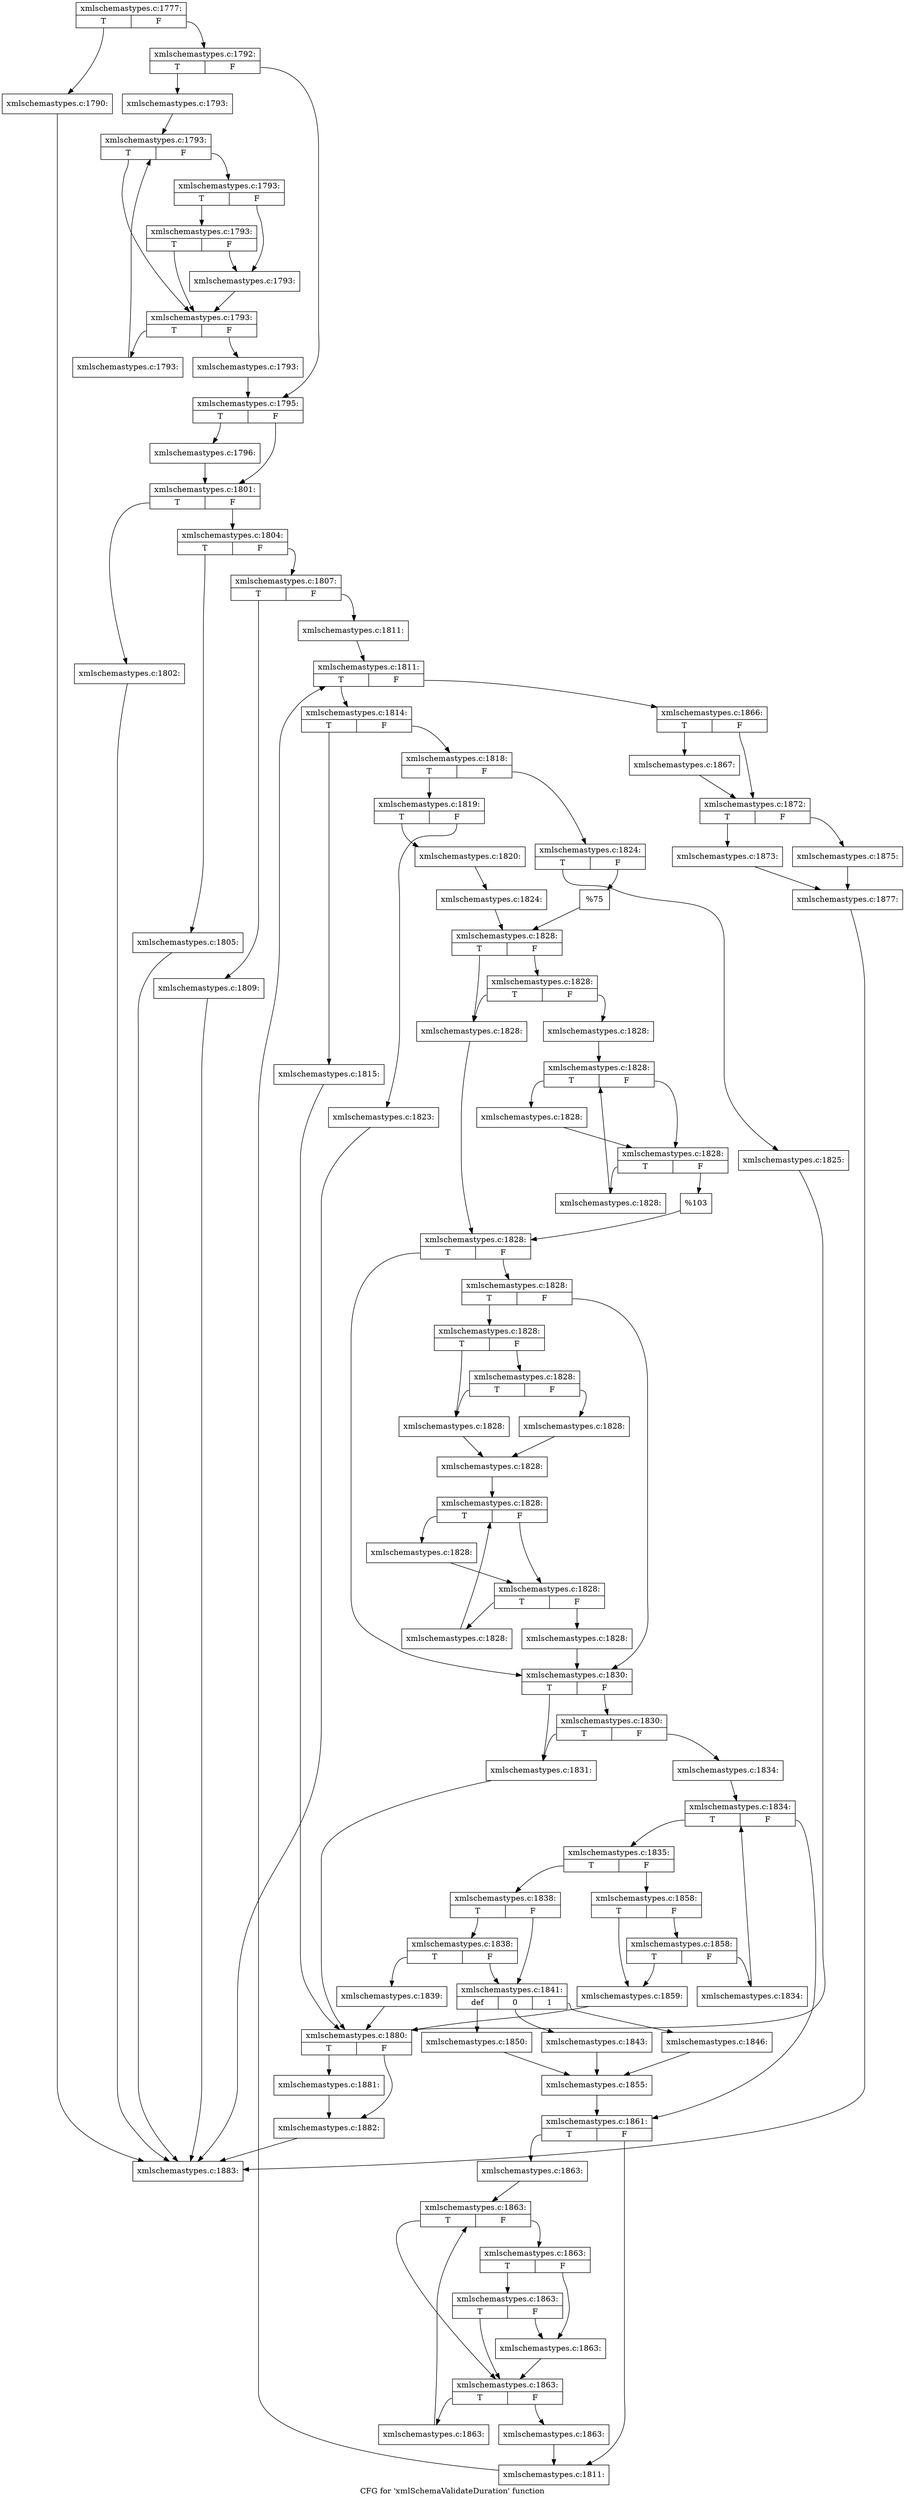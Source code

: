 digraph "CFG for 'xmlSchemaValidateDuration' function" {
	label="CFG for 'xmlSchemaValidateDuration' function";

	Node0x5904700 [shape=record,label="{xmlschemastypes.c:1777:|{<s0>T|<s1>F}}"];
	Node0x5904700:s0 -> Node0x558b5f0;
	Node0x5904700:s1 -> Node0x558b640;
	Node0x558b5f0 [shape=record,label="{xmlschemastypes.c:1790:}"];
	Node0x558b5f0 -> Node0x58c0c70;
	Node0x558b640 [shape=record,label="{xmlschemastypes.c:1792:|{<s0>T|<s1>F}}"];
	Node0x558b640:s0 -> Node0x558b9c0;
	Node0x558b640:s1 -> Node0x55c5090;
	Node0x558b9c0 [shape=record,label="{xmlschemastypes.c:1793:}"];
	Node0x558b9c0 -> Node0x55c52b0;
	Node0x55c52b0 [shape=record,label="{xmlschemastypes.c:1793:|{<s0>T|<s1>F}}"];
	Node0x55c52b0:s0 -> Node0x55c5550;
	Node0x55c52b0:s1 -> Node0x55c55f0;
	Node0x55c55f0 [shape=record,label="{xmlschemastypes.c:1793:|{<s0>T|<s1>F}}"];
	Node0x55c55f0:s0 -> Node0x57c6830;
	Node0x55c55f0:s1 -> Node0x55c55a0;
	Node0x57c6830 [shape=record,label="{xmlschemastypes.c:1793:|{<s0>T|<s1>F}}"];
	Node0x57c6830:s0 -> Node0x55c5550;
	Node0x57c6830:s1 -> Node0x55c55a0;
	Node0x55c55a0 [shape=record,label="{xmlschemastypes.c:1793:}"];
	Node0x55c55a0 -> Node0x55c5550;
	Node0x55c5550 [shape=record,label="{xmlschemastypes.c:1793:|{<s0>T|<s1>F}}"];
	Node0x55c5550:s0 -> Node0x57c6c60;
	Node0x55c5550:s1 -> Node0x55c54d0;
	Node0x57c6c60 [shape=record,label="{xmlschemastypes.c:1793:}"];
	Node0x57c6c60 -> Node0x55c52b0;
	Node0x55c54d0 [shape=record,label="{xmlschemastypes.c:1793:}"];
	Node0x55c54d0 -> Node0x55c5090;
	Node0x55c5090 [shape=record,label="{xmlschemastypes.c:1795:|{<s0>T|<s1>F}}"];
	Node0x55c5090:s0 -> Node0x57c7280;
	Node0x55c5090:s1 -> Node0x57c72d0;
	Node0x57c7280 [shape=record,label="{xmlschemastypes.c:1796:}"];
	Node0x57c7280 -> Node0x57c72d0;
	Node0x57c72d0 [shape=record,label="{xmlschemastypes.c:1801:|{<s0>T|<s1>F}}"];
	Node0x57c72d0:s0 -> Node0x5908ad0;
	Node0x57c72d0:s1 -> Node0x5908b20;
	Node0x5908ad0 [shape=record,label="{xmlschemastypes.c:1802:}"];
	Node0x5908ad0 -> Node0x58c0c70;
	Node0x5908b20 [shape=record,label="{xmlschemastypes.c:1804:|{<s0>T|<s1>F}}"];
	Node0x5908b20:s0 -> Node0x590ca50;
	Node0x5908b20:s1 -> Node0x590caa0;
	Node0x590ca50 [shape=record,label="{xmlschemastypes.c:1805:}"];
	Node0x590ca50 -> Node0x58c0c70;
	Node0x590caa0 [shape=record,label="{xmlschemastypes.c:1807:|{<s0>T|<s1>F}}"];
	Node0x590caa0:s0 -> Node0x590d1c0;
	Node0x590caa0:s1 -> Node0x590d210;
	Node0x590d1c0 [shape=record,label="{xmlschemastypes.c:1809:}"];
	Node0x590d1c0 -> Node0x58c0c70;
	Node0x590d210 [shape=record,label="{xmlschemastypes.c:1811:}"];
	Node0x590d210 -> Node0x590d670;
	Node0x590d670 [shape=record,label="{xmlschemastypes.c:1811:|{<s0>T|<s1>F}}"];
	Node0x590d670:s0 -> Node0x590dae0;
	Node0x590d670:s1 -> Node0x590d850;
	Node0x590dae0 [shape=record,label="{xmlschemastypes.c:1814:|{<s0>T|<s1>F}}"];
	Node0x590dae0:s0 -> Node0x590dcd0;
	Node0x590dae0:s1 -> Node0x590dd20;
	Node0x590dcd0 [shape=record,label="{xmlschemastypes.c:1815:}"];
	Node0x590dcd0 -> Node0x590de60;
	Node0x590dd20 [shape=record,label="{xmlschemastypes.c:1818:|{<s0>T|<s1>F}}"];
	Node0x590dd20:s0 -> Node0x590e8f0;
	Node0x590dd20:s1 -> Node0x590e990;
	Node0x590e8f0 [shape=record,label="{xmlschemastypes.c:1819:|{<s0>T|<s1>F}}"];
	Node0x590e8f0:s0 -> Node0x590ee40;
	Node0x590e8f0:s1 -> Node0x590eee0;
	Node0x590ee40 [shape=record,label="{xmlschemastypes.c:1820:}"];
	Node0x590ee40 -> Node0x590ee90;
	Node0x590eee0 [shape=record,label="{xmlschemastypes.c:1823:}"];
	Node0x590eee0 -> Node0x58c0c70;
	Node0x590ee90 [shape=record,label="{xmlschemastypes.c:1824:}"];
	Node0x590ee90 -> Node0x590e940;
	Node0x590e990 [shape=record,label="{xmlschemastypes.c:1824:|{<s0>T|<s1>F}}"];
	Node0x590e990:s0 -> Node0x590f7b0;
	Node0x590e990:s1 -> Node0x590f800;
	Node0x590f7b0 [shape=record,label="{xmlschemastypes.c:1825:}"];
	Node0x590f7b0 -> Node0x590de60;
	Node0x590f800 [shape=record,label="{%75}"];
	Node0x590f800 -> Node0x590e940;
	Node0x590e940 [shape=record,label="{xmlschemastypes.c:1828:|{<s0>T|<s1>F}}"];
	Node0x590e940:s0 -> Node0x590fc90;
	Node0x590e940:s1 -> Node0x590fd80;
	Node0x590fd80 [shape=record,label="{xmlschemastypes.c:1828:|{<s0>T|<s1>F}}"];
	Node0x590fd80:s0 -> Node0x590fc90;
	Node0x590fd80:s1 -> Node0x590fd30;
	Node0x590fc90 [shape=record,label="{xmlschemastypes.c:1828:}"];
	Node0x590fc90 -> Node0x590fce0;
	Node0x590fd30 [shape=record,label="{xmlschemastypes.c:1828:}"];
	Node0x590fd30 -> Node0x5910340;
	Node0x5910340 [shape=record,label="{xmlschemastypes.c:1828:|{<s0>T|<s1>F}}"];
	Node0x5910340:s0 -> Node0x59105d0;
	Node0x5910340:s1 -> Node0x5910580;
	Node0x59105d0 [shape=record,label="{xmlschemastypes.c:1828:}"];
	Node0x59105d0 -> Node0x5910580;
	Node0x5910580 [shape=record,label="{xmlschemastypes.c:1828:|{<s0>T|<s1>F}}"];
	Node0x5910580:s0 -> Node0x5910a60;
	Node0x5910580:s1 -> Node0x5910530;
	Node0x5910a60 [shape=record,label="{xmlschemastypes.c:1828:}"];
	Node0x5910a60 -> Node0x5910340;
	Node0x5910530 [shape=record,label="{%103}"];
	Node0x5910530 -> Node0x590fce0;
	Node0x590fce0 [shape=record,label="{xmlschemastypes.c:1828:|{<s0>T|<s1>F}}"];
	Node0x590fce0:s0 -> Node0x59111f0;
	Node0x590fce0:s1 -> Node0x5911240;
	Node0x5911240 [shape=record,label="{xmlschemastypes.c:1828:|{<s0>T|<s1>F}}"];
	Node0x5911240:s0 -> Node0x59111a0;
	Node0x5911240:s1 -> Node0x59111f0;
	Node0x59111a0 [shape=record,label="{xmlschemastypes.c:1828:|{<s0>T|<s1>F}}"];
	Node0x59111a0:s0 -> Node0x5911b70;
	Node0x59111a0:s1 -> Node0x5911c60;
	Node0x5911c60 [shape=record,label="{xmlschemastypes.c:1828:|{<s0>T|<s1>F}}"];
	Node0x5911c60:s0 -> Node0x5911b70;
	Node0x5911c60:s1 -> Node0x5911c10;
	Node0x5911b70 [shape=record,label="{xmlschemastypes.c:1828:}"];
	Node0x5911b70 -> Node0x5911bc0;
	Node0x5911c10 [shape=record,label="{xmlschemastypes.c:1828:}"];
	Node0x5911c10 -> Node0x5911bc0;
	Node0x5911bc0 [shape=record,label="{xmlschemastypes.c:1828:}"];
	Node0x5911bc0 -> Node0x5912300;
	Node0x5912300 [shape=record,label="{xmlschemastypes.c:1828:|{<s0>T|<s1>F}}"];
	Node0x5912300:s0 -> Node0x5912590;
	Node0x5912300:s1 -> Node0x5912540;
	Node0x5912590 [shape=record,label="{xmlschemastypes.c:1828:}"];
	Node0x5912590 -> Node0x5912540;
	Node0x5912540 [shape=record,label="{xmlschemastypes.c:1828:|{<s0>T|<s1>F}}"];
	Node0x5912540:s0 -> Node0x5912a20;
	Node0x5912540:s1 -> Node0x59124f0;
	Node0x5912a20 [shape=record,label="{xmlschemastypes.c:1828:}"];
	Node0x5912a20 -> Node0x5912300;
	Node0x59124f0 [shape=record,label="{xmlschemastypes.c:1828:}"];
	Node0x59124f0 -> Node0x59111f0;
	Node0x59111f0 [shape=record,label="{xmlschemastypes.c:1830:|{<s0>T|<s1>F}}"];
	Node0x59111f0:s0 -> Node0x5913380;
	Node0x59111f0:s1 -> Node0x5913420;
	Node0x5913420 [shape=record,label="{xmlschemastypes.c:1830:|{<s0>T|<s1>F}}"];
	Node0x5913420:s0 -> Node0x5913380;
	Node0x5913420:s1 -> Node0x59133d0;
	Node0x5913380 [shape=record,label="{xmlschemastypes.c:1831:}"];
	Node0x5913380 -> Node0x590de60;
	Node0x59133d0 [shape=record,label="{xmlschemastypes.c:1834:}"];
	Node0x59133d0 -> Node0x5913ae0;
	Node0x5913ae0 [shape=record,label="{xmlschemastypes.c:1834:|{<s0>T|<s1>F}}"];
	Node0x5913ae0:s0 -> Node0x5913f00;
	Node0x5913ae0:s1 -> Node0x5913d00;
	Node0x5913f00 [shape=record,label="{xmlschemastypes.c:1835:|{<s0>T|<s1>F}}"];
	Node0x5913f00:s0 -> Node0x59140f0;
	Node0x5913f00:s1 -> Node0x5914140;
	Node0x59140f0 [shape=record,label="{xmlschemastypes.c:1838:|{<s0>T|<s1>F}}"];
	Node0x59140f0:s0 -> Node0x5914800;
	Node0x59140f0:s1 -> Node0x59147b0;
	Node0x5914800 [shape=record,label="{xmlschemastypes.c:1838:|{<s0>T|<s1>F}}"];
	Node0x5914800:s0 -> Node0x5914760;
	Node0x5914800:s1 -> Node0x59147b0;
	Node0x5914760 [shape=record,label="{xmlschemastypes.c:1839:}"];
	Node0x5914760 -> Node0x590de60;
	Node0x59147b0 [shape=record,label="{xmlschemastypes.c:1841:|{<s0>def|<s1>0|<s2>1}}"];
	Node0x59147b0:s0 -> Node0x5914f10;
	Node0x59147b0:s1 -> Node0x5915250;
	Node0x59147b0:s2 -> Node0x59158e0;
	Node0x5915250 [shape=record,label="{xmlschemastypes.c:1843:}"];
	Node0x5915250 -> Node0x5914e30;
	Node0x59158e0 [shape=record,label="{xmlschemastypes.c:1846:}"];
	Node0x59158e0 -> Node0x5914e30;
	Node0x5914f10 [shape=record,label="{xmlschemastypes.c:1850:}"];
	Node0x5914f10 -> Node0x5914e30;
	Node0x5914e30 [shape=record,label="{xmlschemastypes.c:1855:}"];
	Node0x5914e30 -> Node0x5913d00;
	Node0x5914140 [shape=record,label="{xmlschemastypes.c:1858:|{<s0>T|<s1>F}}"];
	Node0x5914140:s0 -> Node0x5916b50;
	Node0x5914140:s1 -> Node0x5916bf0;
	Node0x5916bf0 [shape=record,label="{xmlschemastypes.c:1858:|{<s0>T|<s1>F}}"];
	Node0x5916bf0:s0 -> Node0x5916b50;
	Node0x5916bf0:s1 -> Node0x5916ba0;
	Node0x5916b50 [shape=record,label="{xmlschemastypes.c:1859:}"];
	Node0x5916b50 -> Node0x590de60;
	Node0x5916ba0 [shape=record,label="{xmlschemastypes.c:1834:}"];
	Node0x5916ba0 -> Node0x5913ae0;
	Node0x5913d00 [shape=record,label="{xmlschemastypes.c:1861:|{<s0>T|<s1>F}}"];
	Node0x5913d00:s0 -> Node0x5917590;
	Node0x5913d00:s1 -> Node0x59175e0;
	Node0x5917590 [shape=record,label="{xmlschemastypes.c:1863:}"];
	Node0x5917590 -> Node0x5917800;
	Node0x5917800 [shape=record,label="{xmlschemastypes.c:1863:|{<s0>T|<s1>F}}"];
	Node0x5917800:s0 -> Node0x5917aa0;
	Node0x5917800:s1 -> Node0x5917b40;
	Node0x5917b40 [shape=record,label="{xmlschemastypes.c:1863:|{<s0>T|<s1>F}}"];
	Node0x5917b40:s0 -> Node0x5917da0;
	Node0x5917b40:s1 -> Node0x5917af0;
	Node0x5917da0 [shape=record,label="{xmlschemastypes.c:1863:|{<s0>T|<s1>F}}"];
	Node0x5917da0:s0 -> Node0x5917aa0;
	Node0x5917da0:s1 -> Node0x5917af0;
	Node0x5917af0 [shape=record,label="{xmlschemastypes.c:1863:}"];
	Node0x5917af0 -> Node0x5917aa0;
	Node0x5917aa0 [shape=record,label="{xmlschemastypes.c:1863:|{<s0>T|<s1>F}}"];
	Node0x5917aa0:s0 -> Node0x59181d0;
	Node0x5917aa0:s1 -> Node0x5917a20;
	Node0x59181d0 [shape=record,label="{xmlschemastypes.c:1863:}"];
	Node0x59181d0 -> Node0x5917800;
	Node0x5917a20 [shape=record,label="{xmlschemastypes.c:1863:}"];
	Node0x5917a20 -> Node0x59175e0;
	Node0x59175e0 [shape=record,label="{xmlschemastypes.c:1811:}"];
	Node0x59175e0 -> Node0x590d670;
	Node0x590d850 [shape=record,label="{xmlschemastypes.c:1866:|{<s0>T|<s1>F}}"];
	Node0x590d850:s0 -> Node0x59188b0;
	Node0x590d850:s1 -> Node0x5918900;
	Node0x59188b0 [shape=record,label="{xmlschemastypes.c:1867:}"];
	Node0x59188b0 -> Node0x5918900;
	Node0x5918900 [shape=record,label="{xmlschemastypes.c:1872:|{<s0>T|<s1>F}}"];
	Node0x5918900:s0 -> Node0x591a2d0;
	Node0x5918900:s1 -> Node0x591a370;
	Node0x591a2d0 [shape=record,label="{xmlschemastypes.c:1873:}"];
	Node0x591a2d0 -> Node0x591a320;
	Node0x591a370 [shape=record,label="{xmlschemastypes.c:1875:}"];
	Node0x591a370 -> Node0x591a320;
	Node0x591a320 [shape=record,label="{xmlschemastypes.c:1877:}"];
	Node0x591a320 -> Node0x58c0c70;
	Node0x590de60 [shape=record,label="{xmlschemastypes.c:1880:|{<s0>T|<s1>F}}"];
	Node0x590de60:s0 -> Node0x591abe0;
	Node0x590de60:s1 -> Node0x591ac30;
	Node0x591abe0 [shape=record,label="{xmlschemastypes.c:1881:}"];
	Node0x591abe0 -> Node0x591ac30;
	Node0x591ac30 [shape=record,label="{xmlschemastypes.c:1882:}"];
	Node0x591ac30 -> Node0x58c0c70;
	Node0x58c0c70 [shape=record,label="{xmlschemastypes.c:1883:}"];
}
